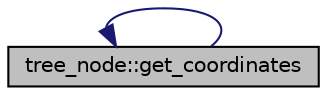 digraph "tree_node::get_coordinates"
{
  edge [fontname="Helvetica",fontsize="10",labelfontname="Helvetica",labelfontsize="10"];
  node [fontname="Helvetica",fontsize="10",shape=record];
  rankdir="LR";
  Node177 [label="tree_node::get_coordinates",height=0.2,width=0.4,color="black", fillcolor="grey75", style="filled", fontcolor="black"];
  Node177 -> Node177 [dir="back",color="midnightblue",fontsize="10",style="solid",fontname="Helvetica"];
}
